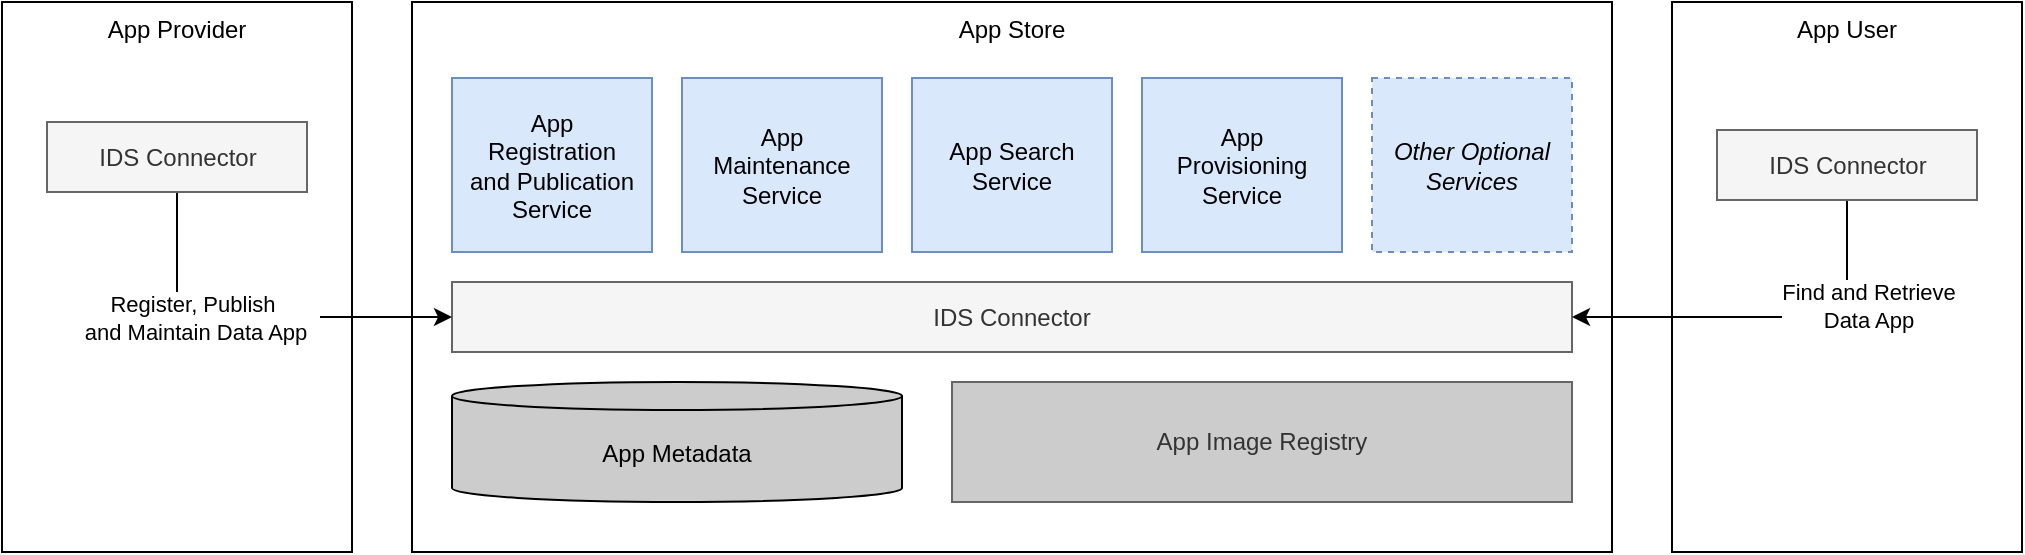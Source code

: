 <mxfile version="17.4.0" type="google"><diagram id="FOB0vDKNrFLflWHRrjKG" name="Page-1"><mxGraphModel grid="1" page="1" gridSize="5" guides="1" tooltips="1" connect="1" arrows="1" fold="1" pageScale="1" pageWidth="850" pageHeight="1100" math="0" shadow="0"><root><mxCell id="0"/><mxCell id="1" parent="0"/><mxCell id="Zfcp_1usg4aahWcv19w_-11" value="App Provider" style="rounded=0;whiteSpace=wrap;html=1;verticalAlign=top;" vertex="1" parent="1"><mxGeometry x="-120" y="115" width="175" height="275" as="geometry"/></mxCell><mxCell id="ct6E9p7qiC-d9M1rV3QP-6" value="App Store" style="rounded=0;whiteSpace=wrap;html=1;verticalAlign=top;" vertex="1" parent="1"><mxGeometry x="85" y="115" width="600" height="275" as="geometry"/></mxCell><mxCell id="hSOW3-l-pKzD9sGPN9eP-7" value="App Image Registry" style="rounded=0;whiteSpace=wrap;html=1;fillColor=#CCCCCC;strokeColor=#666666;fontColor=#333333;" vertex="1" parent="1"><mxGeometry x="355" y="305" width="310" height="60" as="geometry"/></mxCell><mxCell id="ct6E9p7qiC-d9M1rV3QP-2" value="IDS Connector" style="rounded=0;whiteSpace=wrap;html=1;fillColor=#f5f5f5;fontColor=#333333;strokeColor=#666666;" vertex="1" parent="1"><mxGeometry x="105" y="255" width="560" height="35" as="geometry"/></mxCell><mxCell id="ct6E9p7qiC-d9M1rV3QP-24" value="&lt;div&gt;App&lt;/div&gt;&lt;div&gt;Registration&lt;/div&gt;&lt;div&gt;and Publication Service&lt;/div&gt;" style="rounded=0;whiteSpace=wrap;html=1;fillColor=#dae8fc;strokeColor=#6c8ebf;" vertex="1" parent="1"><mxGeometry x="105" y="153" width="100" height="87" as="geometry"/></mxCell><mxCell id="Zfcp_1usg4aahWcv19w_-5" value="&lt;div&gt;App&lt;/div&gt;&lt;div&gt;Maintenance Service&lt;/div&gt;" style="rounded=0;whiteSpace=wrap;html=1;fillColor=#dae8fc;strokeColor=#6c8ebf;" vertex="1" parent="1"><mxGeometry x="220" y="153" width="100" height="87" as="geometry"/></mxCell><mxCell id="Zfcp_1usg4aahWcv19w_-6" value="App Search Service" style="rounded=0;whiteSpace=wrap;html=1;fillColor=#dae8fc;strokeColor=#6c8ebf;" vertex="1" parent="1"><mxGeometry x="335" y="153" width="100" height="87" as="geometry"/></mxCell><mxCell id="Zfcp_1usg4aahWcv19w_-7" value="&lt;div&gt;App&lt;/div&gt;&lt;div&gt;Provisioning Service&lt;/div&gt;" style="rounded=0;whiteSpace=wrap;html=1;fillColor=#dae8fc;strokeColor=#6c8ebf;" vertex="1" parent="1"><mxGeometry x="450" y="153" width="100" height="87" as="geometry"/></mxCell><mxCell id="Zfcp_1usg4aahWcv19w_-8" value="Other Optional Services" style="rounded=0;whiteSpace=wrap;html=1;fillColor=#dae8fc;strokeColor=#6c8ebf;dashed=1;fontStyle=2" vertex="1" parent="1"><mxGeometry x="565" y="153" width="100" height="87" as="geometry"/></mxCell><mxCell id="Zfcp_1usg4aahWcv19w_-9" value="App Metadata" style="shape=cylinder3;whiteSpace=wrap;html=1;boundedLbl=1;backgroundOutline=1;size=7;fillColor=#CCCCCC;" vertex="1" parent="1"><mxGeometry x="105" y="305" width="225" height="60" as="geometry"/></mxCell><mxCell id="Zfcp_1usg4aahWcv19w_-14" style="edgeStyle=orthogonalEdgeStyle;rounded=0;orthogonalLoop=1;jettySize=auto;html=1;entryX=0;entryY=0.5;entryDx=0;entryDy=0;exitX=0.5;exitY=1;exitDx=0;exitDy=0;" edge="1" parent="1" source="Zfcp_1usg4aahWcv19w_-10" target="ct6E9p7qiC-d9M1rV3QP-2"><mxGeometry relative="1" as="geometry"/></mxCell><mxCell id="Zfcp_1usg4aahWcv19w_-15" value="&lt;div&gt;Register, Publish&lt;/div&gt;&lt;div&gt;&amp;nbsp;&amp;nbsp; and Maintain Data App&amp;nbsp;&amp;nbsp; &lt;br&gt;&lt;/div&gt;" style="edgeLabel;html=1;align=center;verticalAlign=middle;resizable=0;points=[];" connectable="0" vertex="1" parent="Zfcp_1usg4aahWcv19w_-14"><mxGeometry x="-0.191" y="-1" relative="1" as="geometry"><mxPoint x="-11" y="-1" as="offset"/></mxGeometry></mxCell><mxCell id="Zfcp_1usg4aahWcv19w_-10" value="IDS Connector" style="rounded=0;whiteSpace=wrap;html=1;fillColor=#f5f5f5;fontColor=#333333;strokeColor=#666666;" vertex="1" parent="1"><mxGeometry x="-97.5" y="175" width="130" height="35" as="geometry"/></mxCell><mxCell id="Zfcp_1usg4aahWcv19w_-12" value="App User" style="rounded=0;whiteSpace=wrap;html=1;verticalAlign=top;" vertex="1" parent="1"><mxGeometry x="715" y="115" width="175" height="275" as="geometry"/></mxCell><mxCell id="Zfcp_1usg4aahWcv19w_-16" value="&lt;div&gt;Find and Retrieve&lt;/div&gt;&lt;div&gt;Data App&lt;/div&gt;" style="edgeStyle=orthogonalEdgeStyle;rounded=0;orthogonalLoop=1;jettySize=auto;html=1;entryX=1;entryY=0.5;entryDx=0;entryDy=0;exitX=0.5;exitY=1;exitDx=0;exitDy=0;" edge="1" parent="1" source="Zfcp_1usg4aahWcv19w_-13" target="ct6E9p7qiC-d9M1rV3QP-2"><mxGeometry x="-0.412" y="5" relative="1" as="geometry"><mxPoint x="5" y="-5" as="offset"/></mxGeometry></mxCell><mxCell id="Zfcp_1usg4aahWcv19w_-13" value="IDS Connector" style="rounded=0;whiteSpace=wrap;html=1;fillColor=#f5f5f5;fontColor=#333333;strokeColor=#666666;" vertex="1" parent="1"><mxGeometry x="737.5" y="179" width="130" height="35" as="geometry"/></mxCell></root></mxGraphModel></diagram></mxfile>